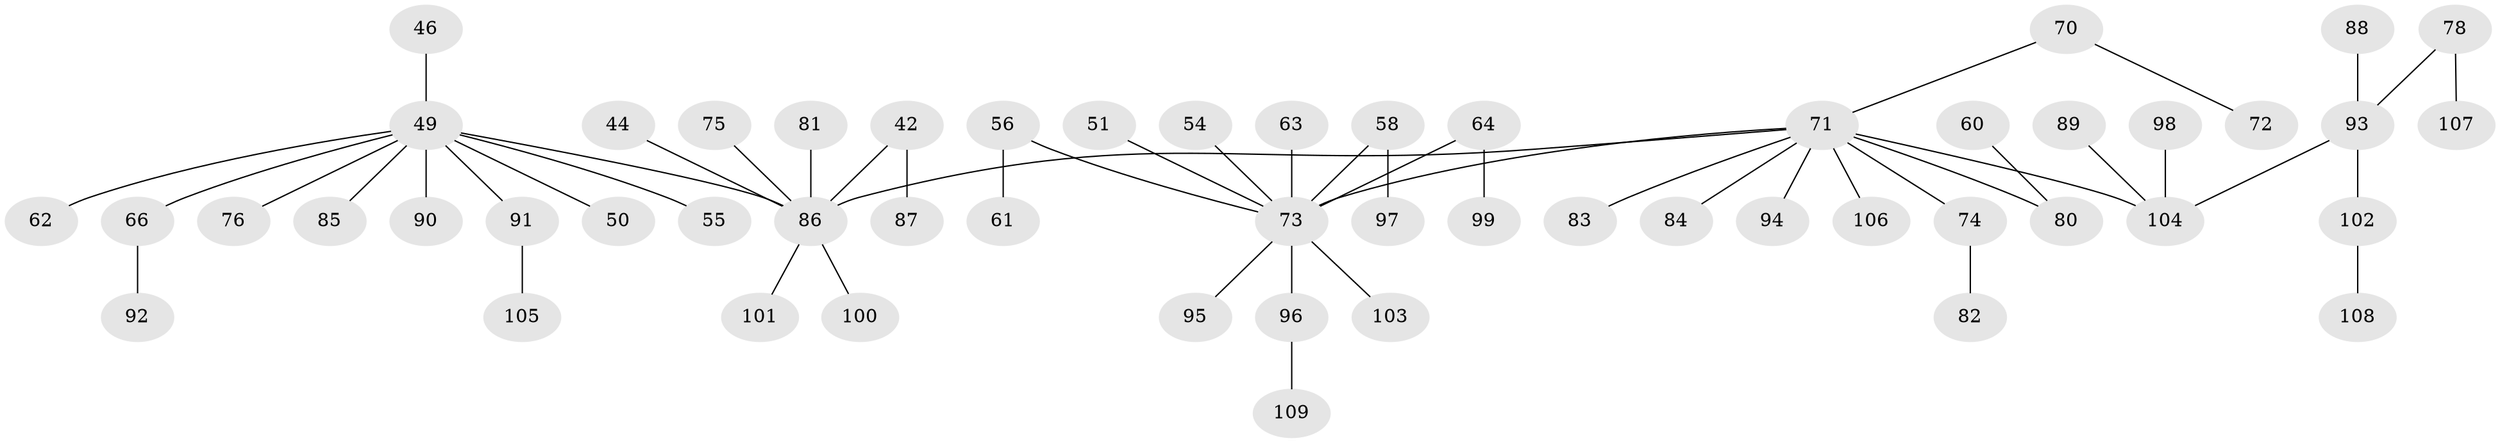 // original degree distribution, {3: 0.11926605504587157, 8: 0.009174311926605505, 5: 0.03669724770642202, 2: 0.27522935779816515, 6: 0.01834862385321101, 7: 0.009174311926605505, 1: 0.4954128440366973, 4: 0.03669724770642202}
// Generated by graph-tools (version 1.1) at 2025/53/03/09/25 04:53:19]
// undirected, 54 vertices, 53 edges
graph export_dot {
graph [start="1"]
  node [color=gray90,style=filled];
  42;
  44;
  46;
  49 [super="+48+26+27+29+30+31"];
  50;
  51;
  54;
  55;
  56 [super="+33+41"];
  58;
  60;
  61;
  62;
  63;
  64 [super="+25"];
  66;
  70;
  71 [super="+2+11+69+38+68"];
  72;
  73 [super="+24+9+40+17+47+45+53"];
  74;
  75;
  76;
  78;
  80 [super="+1+3+21"];
  81 [super="+18"];
  82;
  83;
  84;
  85;
  86 [super="+4+43+36+52+37+39"];
  87;
  88;
  89;
  90;
  91;
  92;
  93 [super="+34+77+79"];
  94;
  95;
  96;
  97;
  98;
  99;
  100;
  101;
  102;
  103;
  104 [super="+22+28"];
  105;
  106;
  107;
  108;
  109;
  42 -- 87;
  42 -- 86;
  44 -- 86;
  46 -- 49;
  49 -- 85;
  49 -- 91;
  49 -- 86;
  49 -- 55;
  49 -- 50;
  49 -- 66;
  49 -- 90;
  49 -- 76;
  49 -- 62;
  51 -- 73;
  54 -- 73;
  56 -- 73;
  56 -- 61;
  58 -- 97;
  58 -- 73;
  60 -- 80;
  63 -- 73;
  64 -- 99;
  64 -- 73;
  66 -- 92;
  70 -- 72;
  70 -- 71;
  71 -- 74;
  71 -- 94;
  71 -- 80;
  71 -- 86;
  71 -- 104;
  71 -- 73;
  71 -- 83;
  71 -- 84;
  71 -- 106;
  73 -- 95;
  73 -- 103;
  73 -- 96;
  74 -- 82;
  75 -- 86;
  78 -- 107;
  78 -- 93;
  81 -- 86;
  86 -- 100;
  86 -- 101;
  88 -- 93;
  89 -- 104;
  91 -- 105;
  93 -- 102;
  93 -- 104;
  96 -- 109;
  98 -- 104;
  102 -- 108;
}
